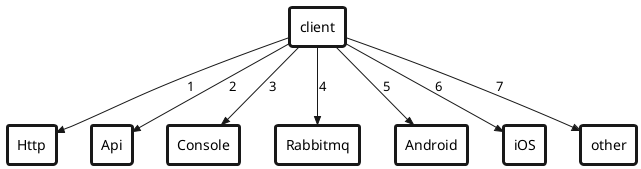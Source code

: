 @startuml

agent client

rectangle Http
rectangle Api
rectangle Console
rectangle Rabbitmq
rectangle Android
rectangle iOS
rectangle other


client  -->> Http : 1
client  -->> Api : 2
client -->> Console : 3
client -->> Rabbitmq : 4
client -->> Android : 5
client -->> iOS : 6
client -->> other : 7

skinparam rectangle {
    backgroundColor While
    borderThickness 3
}
skinparam card {
    backgroundColor While
    borderThickness 3
}
skinparam agent {
    backgroundColor While
    borderThickness 3
}
skinparam component {
    ArrowFontName Ubuntu
    ArrowFontSize 14
    ArrowThickness 2
    ArrowFontStyle bold
}
skinparam actor {
    FontStyle bold
}

@enduml